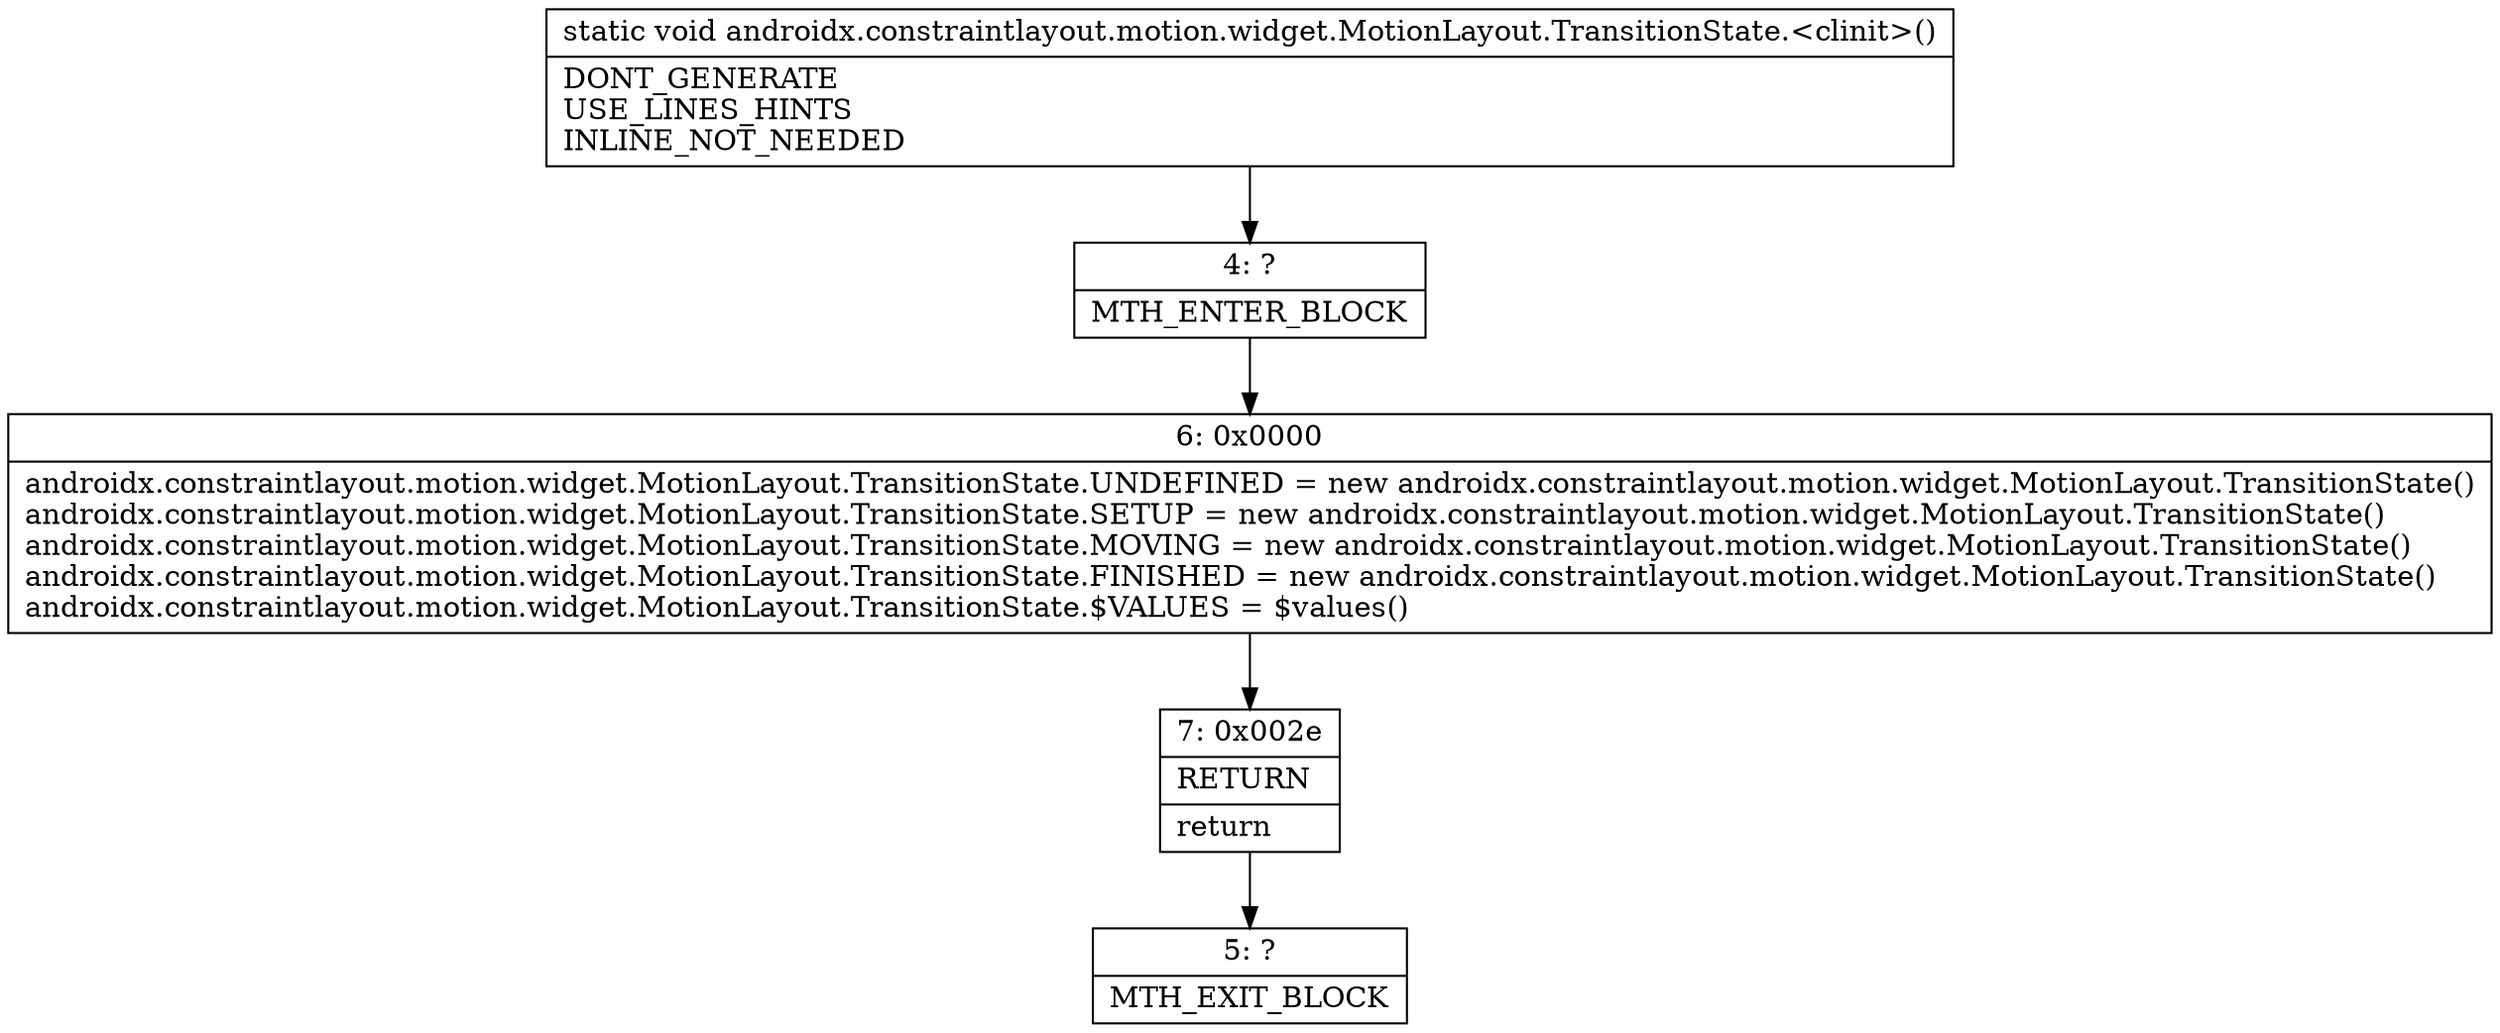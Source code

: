 digraph "CFG forandroidx.constraintlayout.motion.widget.MotionLayout.TransitionState.\<clinit\>()V" {
Node_4 [shape=record,label="{4\:\ ?|MTH_ENTER_BLOCK\l}"];
Node_6 [shape=record,label="{6\:\ 0x0000|androidx.constraintlayout.motion.widget.MotionLayout.TransitionState.UNDEFINED = new androidx.constraintlayout.motion.widget.MotionLayout.TransitionState()\landroidx.constraintlayout.motion.widget.MotionLayout.TransitionState.SETUP = new androidx.constraintlayout.motion.widget.MotionLayout.TransitionState()\landroidx.constraintlayout.motion.widget.MotionLayout.TransitionState.MOVING = new androidx.constraintlayout.motion.widget.MotionLayout.TransitionState()\landroidx.constraintlayout.motion.widget.MotionLayout.TransitionState.FINISHED = new androidx.constraintlayout.motion.widget.MotionLayout.TransitionState()\landroidx.constraintlayout.motion.widget.MotionLayout.TransitionState.$VALUES = $values()\l}"];
Node_7 [shape=record,label="{7\:\ 0x002e|RETURN\l|return\l}"];
Node_5 [shape=record,label="{5\:\ ?|MTH_EXIT_BLOCK\l}"];
MethodNode[shape=record,label="{static void androidx.constraintlayout.motion.widget.MotionLayout.TransitionState.\<clinit\>()  | DONT_GENERATE\lUSE_LINES_HINTS\lINLINE_NOT_NEEDED\l}"];
MethodNode -> Node_4;Node_4 -> Node_6;
Node_6 -> Node_7;
Node_7 -> Node_5;
}

